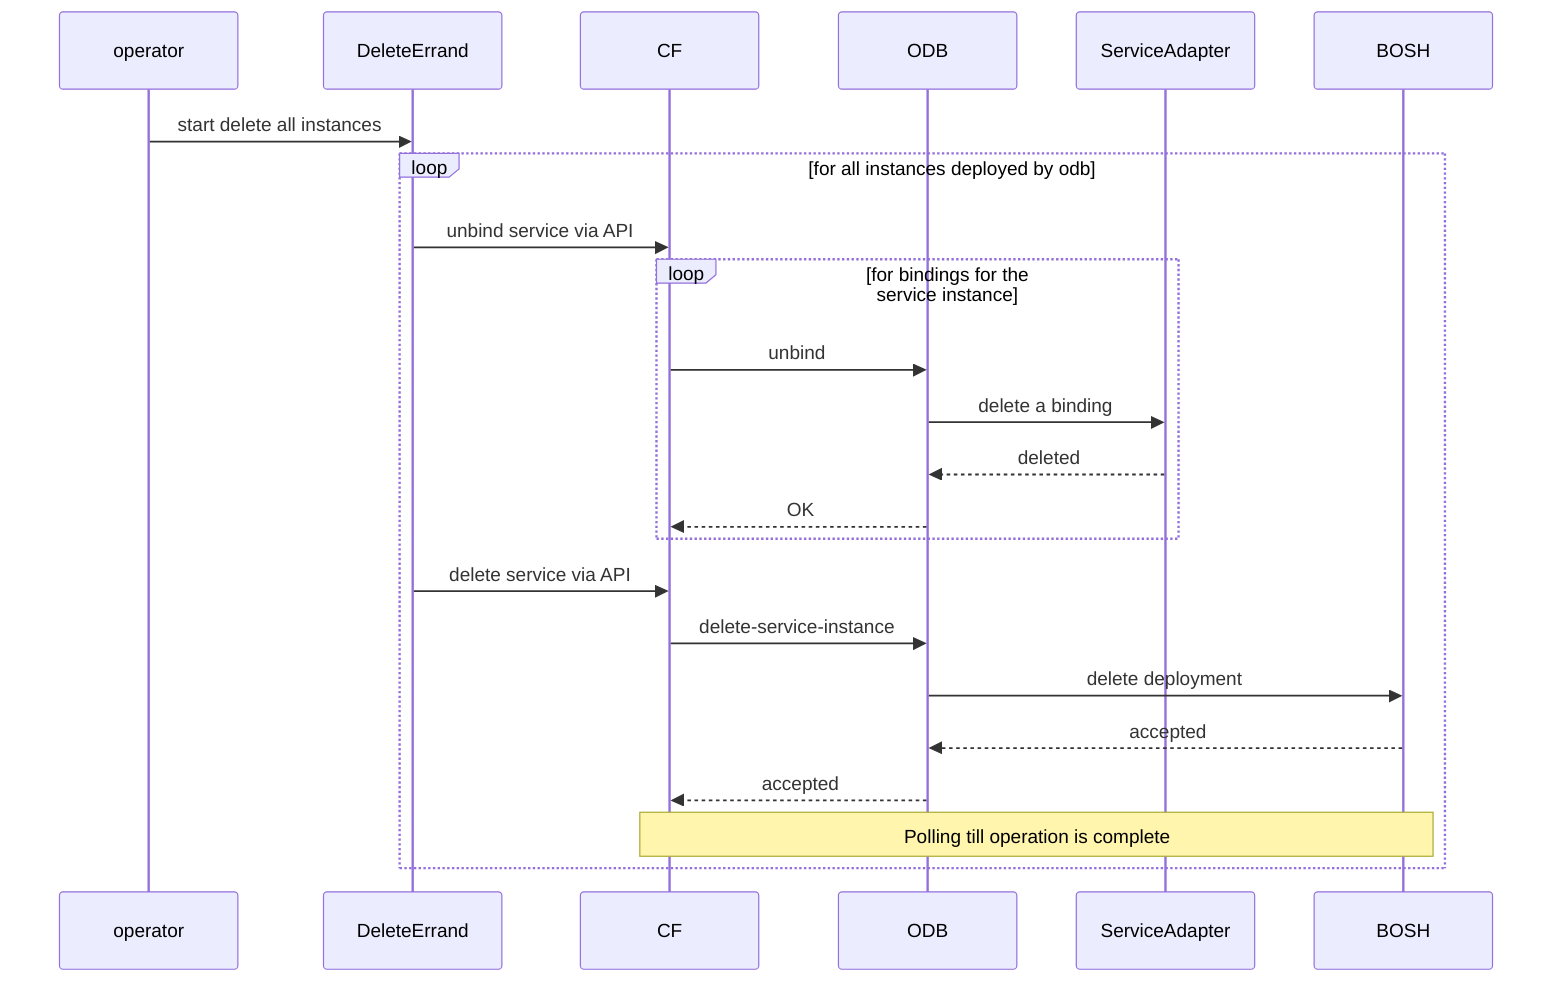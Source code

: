 sequenceDiagram
  operator->>DeleteErrand:start delete all instances
  loop for all instances deployed by odb
    DeleteErrand->>CF:unbind service via API
    loop for bindings for the service instance
      CF->>ODB:unbind
      ODB->>ServiceAdapter:delete a binding
      ServiceAdapter-->>ODB: deleted
      ODB-->>CF: OK
    end
    DeleteErrand->>CF:delete service via API
    CF->>ODB:delete-service-instance
    ODB->>BOSH:delete deployment
    BOSH-->>ODB: accepted
    ODB-->>CF: accepted
    Note over CF,BOSH: Polling till operation is complete
  end